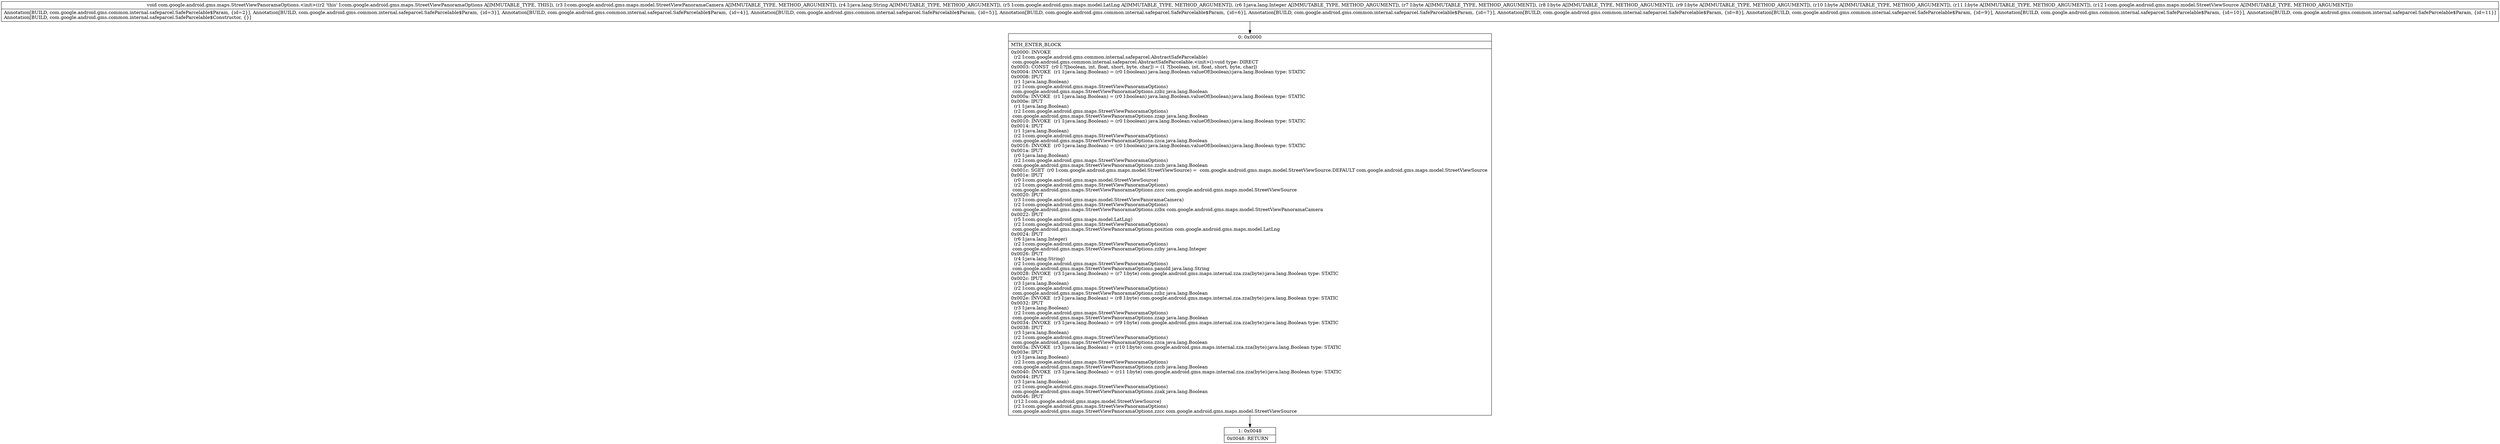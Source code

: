 digraph "CFG forcom.google.android.gms.maps.StreetViewPanoramaOptions.\<init\>(Lcom\/google\/android\/gms\/maps\/model\/StreetViewPanoramaCamera;Ljava\/lang\/String;Lcom\/google\/android\/gms\/maps\/model\/LatLng;Ljava\/lang\/Integer;BBBBBLcom\/google\/android\/gms\/maps\/model\/StreetViewSource;)V" {
Node_0 [shape=record,label="{0\:\ 0x0000|MTH_ENTER_BLOCK\l|0x0000: INVOKE  \l  (r2 I:com.google.android.gms.common.internal.safeparcel.AbstractSafeParcelable)\l com.google.android.gms.common.internal.safeparcel.AbstractSafeParcelable.\<init\>():void type: DIRECT \l0x0003: CONST  (r0 I:?[boolean, int, float, short, byte, char]) = (1 ?[boolean, int, float, short, byte, char]) \l0x0004: INVOKE  (r1 I:java.lang.Boolean) = (r0 I:boolean) java.lang.Boolean.valueOf(boolean):java.lang.Boolean type: STATIC \l0x0008: IPUT  \l  (r1 I:java.lang.Boolean)\l  (r2 I:com.google.android.gms.maps.StreetViewPanoramaOptions)\l com.google.android.gms.maps.StreetViewPanoramaOptions.zzbz java.lang.Boolean \l0x000a: INVOKE  (r1 I:java.lang.Boolean) = (r0 I:boolean) java.lang.Boolean.valueOf(boolean):java.lang.Boolean type: STATIC \l0x000e: IPUT  \l  (r1 I:java.lang.Boolean)\l  (r2 I:com.google.android.gms.maps.StreetViewPanoramaOptions)\l com.google.android.gms.maps.StreetViewPanoramaOptions.zzap java.lang.Boolean \l0x0010: INVOKE  (r1 I:java.lang.Boolean) = (r0 I:boolean) java.lang.Boolean.valueOf(boolean):java.lang.Boolean type: STATIC \l0x0014: IPUT  \l  (r1 I:java.lang.Boolean)\l  (r2 I:com.google.android.gms.maps.StreetViewPanoramaOptions)\l com.google.android.gms.maps.StreetViewPanoramaOptions.zzca java.lang.Boolean \l0x0016: INVOKE  (r0 I:java.lang.Boolean) = (r0 I:boolean) java.lang.Boolean.valueOf(boolean):java.lang.Boolean type: STATIC \l0x001a: IPUT  \l  (r0 I:java.lang.Boolean)\l  (r2 I:com.google.android.gms.maps.StreetViewPanoramaOptions)\l com.google.android.gms.maps.StreetViewPanoramaOptions.zzcb java.lang.Boolean \l0x001c: SGET  (r0 I:com.google.android.gms.maps.model.StreetViewSource) =  com.google.android.gms.maps.model.StreetViewSource.DEFAULT com.google.android.gms.maps.model.StreetViewSource \l0x001e: IPUT  \l  (r0 I:com.google.android.gms.maps.model.StreetViewSource)\l  (r2 I:com.google.android.gms.maps.StreetViewPanoramaOptions)\l com.google.android.gms.maps.StreetViewPanoramaOptions.zzcc com.google.android.gms.maps.model.StreetViewSource \l0x0020: IPUT  \l  (r3 I:com.google.android.gms.maps.model.StreetViewPanoramaCamera)\l  (r2 I:com.google.android.gms.maps.StreetViewPanoramaOptions)\l com.google.android.gms.maps.StreetViewPanoramaOptions.zzbx com.google.android.gms.maps.model.StreetViewPanoramaCamera \l0x0022: IPUT  \l  (r5 I:com.google.android.gms.maps.model.LatLng)\l  (r2 I:com.google.android.gms.maps.StreetViewPanoramaOptions)\l com.google.android.gms.maps.StreetViewPanoramaOptions.position com.google.android.gms.maps.model.LatLng \l0x0024: IPUT  \l  (r6 I:java.lang.Integer)\l  (r2 I:com.google.android.gms.maps.StreetViewPanoramaOptions)\l com.google.android.gms.maps.StreetViewPanoramaOptions.zzby java.lang.Integer \l0x0026: IPUT  \l  (r4 I:java.lang.String)\l  (r2 I:com.google.android.gms.maps.StreetViewPanoramaOptions)\l com.google.android.gms.maps.StreetViewPanoramaOptions.panoId java.lang.String \l0x0028: INVOKE  (r3 I:java.lang.Boolean) = (r7 I:byte) com.google.android.gms.maps.internal.zza.zza(byte):java.lang.Boolean type: STATIC \l0x002c: IPUT  \l  (r3 I:java.lang.Boolean)\l  (r2 I:com.google.android.gms.maps.StreetViewPanoramaOptions)\l com.google.android.gms.maps.StreetViewPanoramaOptions.zzbz java.lang.Boolean \l0x002e: INVOKE  (r3 I:java.lang.Boolean) = (r8 I:byte) com.google.android.gms.maps.internal.zza.zza(byte):java.lang.Boolean type: STATIC \l0x0032: IPUT  \l  (r3 I:java.lang.Boolean)\l  (r2 I:com.google.android.gms.maps.StreetViewPanoramaOptions)\l com.google.android.gms.maps.StreetViewPanoramaOptions.zzap java.lang.Boolean \l0x0034: INVOKE  (r3 I:java.lang.Boolean) = (r9 I:byte) com.google.android.gms.maps.internal.zza.zza(byte):java.lang.Boolean type: STATIC \l0x0038: IPUT  \l  (r3 I:java.lang.Boolean)\l  (r2 I:com.google.android.gms.maps.StreetViewPanoramaOptions)\l com.google.android.gms.maps.StreetViewPanoramaOptions.zzca java.lang.Boolean \l0x003a: INVOKE  (r3 I:java.lang.Boolean) = (r10 I:byte) com.google.android.gms.maps.internal.zza.zza(byte):java.lang.Boolean type: STATIC \l0x003e: IPUT  \l  (r3 I:java.lang.Boolean)\l  (r2 I:com.google.android.gms.maps.StreetViewPanoramaOptions)\l com.google.android.gms.maps.StreetViewPanoramaOptions.zzcb java.lang.Boolean \l0x0040: INVOKE  (r3 I:java.lang.Boolean) = (r11 I:byte) com.google.android.gms.maps.internal.zza.zza(byte):java.lang.Boolean type: STATIC \l0x0044: IPUT  \l  (r3 I:java.lang.Boolean)\l  (r2 I:com.google.android.gms.maps.StreetViewPanoramaOptions)\l com.google.android.gms.maps.StreetViewPanoramaOptions.zzak java.lang.Boolean \l0x0046: IPUT  \l  (r12 I:com.google.android.gms.maps.model.StreetViewSource)\l  (r2 I:com.google.android.gms.maps.StreetViewPanoramaOptions)\l com.google.android.gms.maps.StreetViewPanoramaOptions.zzcc com.google.android.gms.maps.model.StreetViewSource \l}"];
Node_1 [shape=record,label="{1\:\ 0x0048|0x0048: RETURN   \l}"];
MethodNode[shape=record,label="{void com.google.android.gms.maps.StreetViewPanoramaOptions.\<init\>((r2 'this' I:com.google.android.gms.maps.StreetViewPanoramaOptions A[IMMUTABLE_TYPE, THIS]), (r3 I:com.google.android.gms.maps.model.StreetViewPanoramaCamera A[IMMUTABLE_TYPE, METHOD_ARGUMENT]), (r4 I:java.lang.String A[IMMUTABLE_TYPE, METHOD_ARGUMENT]), (r5 I:com.google.android.gms.maps.model.LatLng A[IMMUTABLE_TYPE, METHOD_ARGUMENT]), (r6 I:java.lang.Integer A[IMMUTABLE_TYPE, METHOD_ARGUMENT]), (r7 I:byte A[IMMUTABLE_TYPE, METHOD_ARGUMENT]), (r8 I:byte A[IMMUTABLE_TYPE, METHOD_ARGUMENT]), (r9 I:byte A[IMMUTABLE_TYPE, METHOD_ARGUMENT]), (r10 I:byte A[IMMUTABLE_TYPE, METHOD_ARGUMENT]), (r11 I:byte A[IMMUTABLE_TYPE, METHOD_ARGUMENT]), (r12 I:com.google.android.gms.maps.model.StreetViewSource A[IMMUTABLE_TYPE, METHOD_ARGUMENT]))  | Annotation[BUILD, com.google.android.gms.common.internal.safeparcel.SafeParcelable$Param, \{id=2\}], Annotation[BUILD, com.google.android.gms.common.internal.safeparcel.SafeParcelable$Param, \{id=3\}], Annotation[BUILD, com.google.android.gms.common.internal.safeparcel.SafeParcelable$Param, \{id=4\}], Annotation[BUILD, com.google.android.gms.common.internal.safeparcel.SafeParcelable$Param, \{id=5\}], Annotation[BUILD, com.google.android.gms.common.internal.safeparcel.SafeParcelable$Param, \{id=6\}], Annotation[BUILD, com.google.android.gms.common.internal.safeparcel.SafeParcelable$Param, \{id=7\}], Annotation[BUILD, com.google.android.gms.common.internal.safeparcel.SafeParcelable$Param, \{id=8\}], Annotation[BUILD, com.google.android.gms.common.internal.safeparcel.SafeParcelable$Param, \{id=9\}], Annotation[BUILD, com.google.android.gms.common.internal.safeparcel.SafeParcelable$Param, \{id=10\}], Annotation[BUILD, com.google.android.gms.common.internal.safeparcel.SafeParcelable$Param, \{id=11\}]\lAnnotation[BUILD, com.google.android.gms.common.internal.safeparcel.SafeParcelable$Constructor, \{\}]\l}"];
MethodNode -> Node_0;
Node_0 -> Node_1;
}

